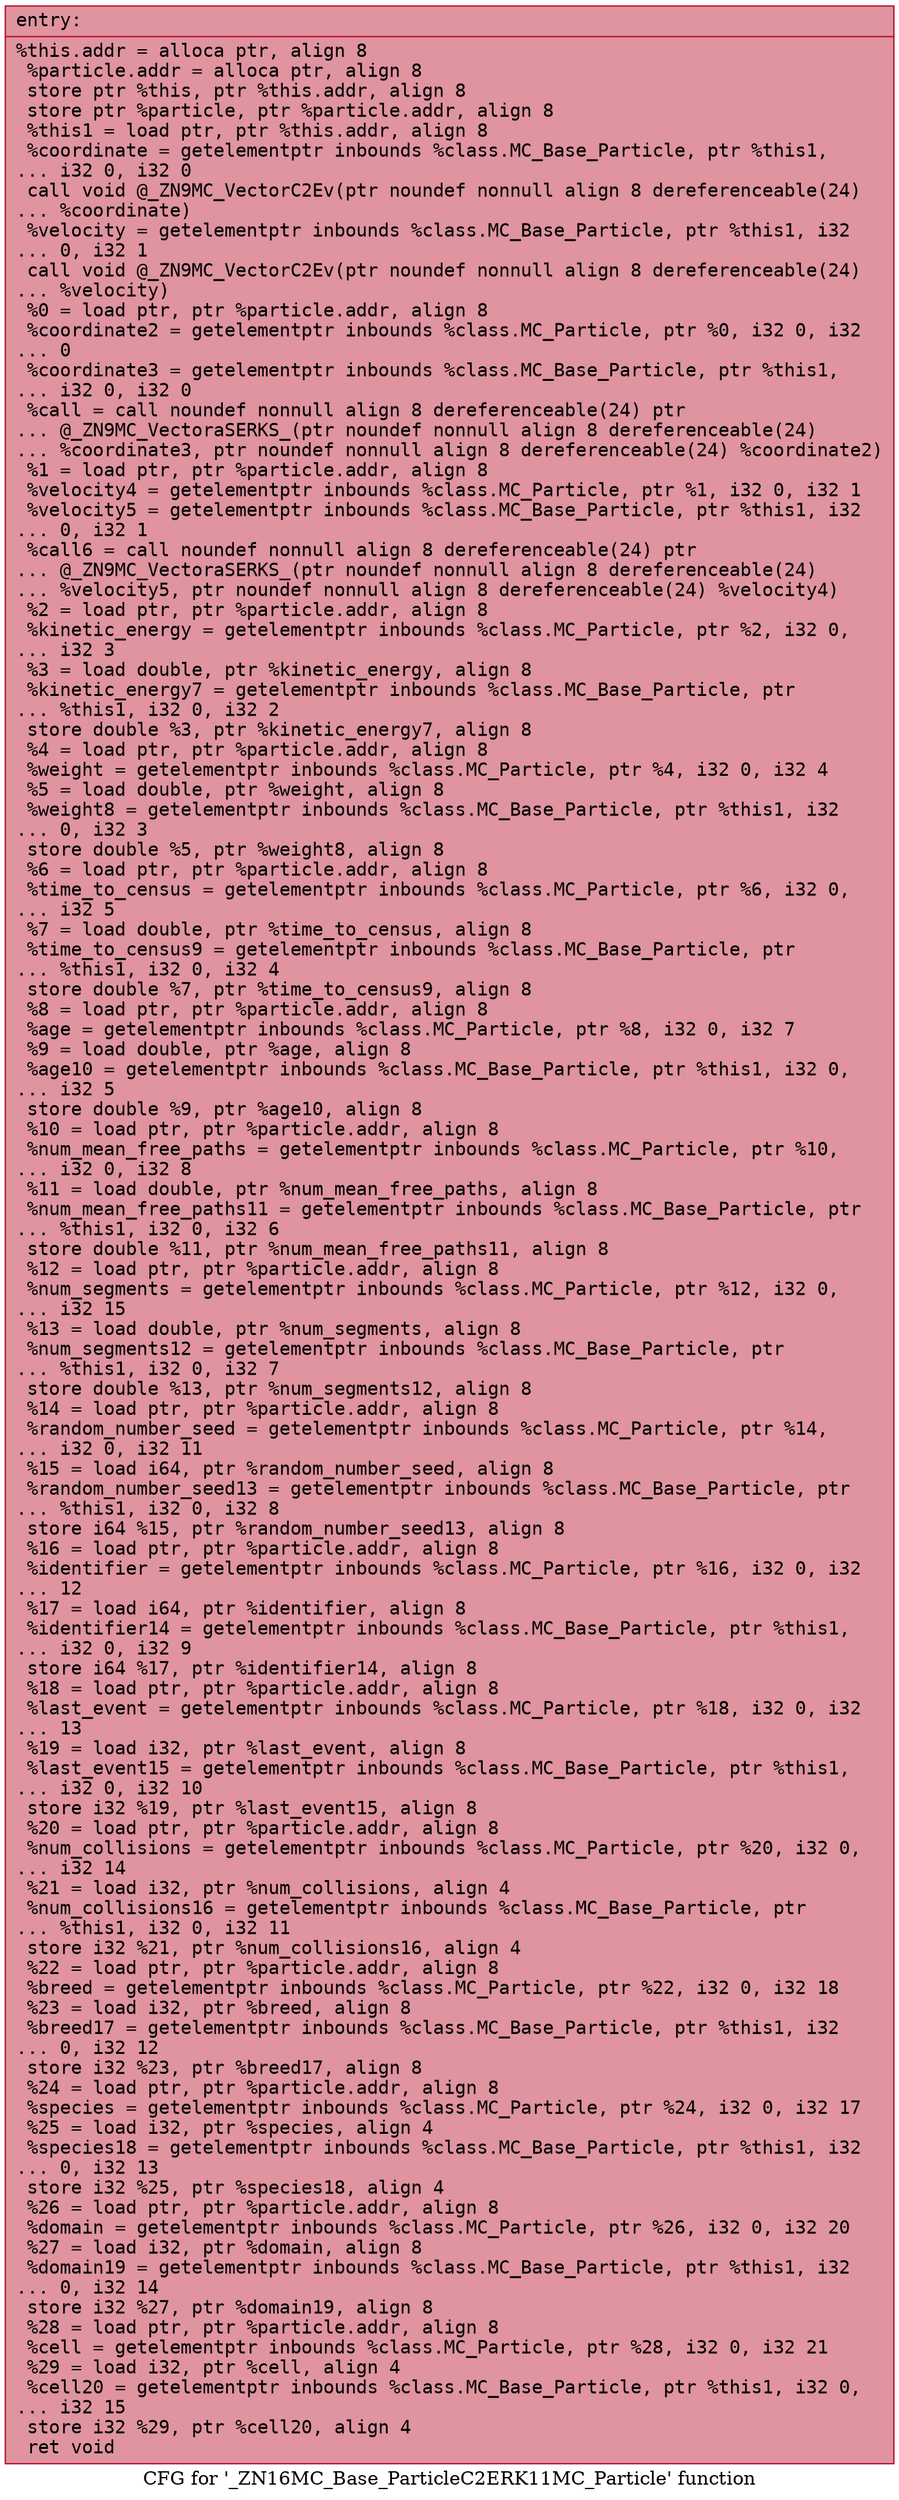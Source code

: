 digraph "CFG for '_ZN16MC_Base_ParticleC2ERK11MC_Particle' function" {
	label="CFG for '_ZN16MC_Base_ParticleC2ERK11MC_Particle' function";

	Node0x55907113af20 [shape=record,color="#b70d28ff", style=filled, fillcolor="#b70d2870" fontname="Courier",label="{entry:\l|  %this.addr = alloca ptr, align 8\l  %particle.addr = alloca ptr, align 8\l  store ptr %this, ptr %this.addr, align 8\l  store ptr %particle, ptr %particle.addr, align 8\l  %this1 = load ptr, ptr %this.addr, align 8\l  %coordinate = getelementptr inbounds %class.MC_Base_Particle, ptr %this1,\l... i32 0, i32 0\l  call void @_ZN9MC_VectorC2Ev(ptr noundef nonnull align 8 dereferenceable(24)\l... %coordinate)\l  %velocity = getelementptr inbounds %class.MC_Base_Particle, ptr %this1, i32\l... 0, i32 1\l  call void @_ZN9MC_VectorC2Ev(ptr noundef nonnull align 8 dereferenceable(24)\l... %velocity)\l  %0 = load ptr, ptr %particle.addr, align 8\l  %coordinate2 = getelementptr inbounds %class.MC_Particle, ptr %0, i32 0, i32\l... 0\l  %coordinate3 = getelementptr inbounds %class.MC_Base_Particle, ptr %this1,\l... i32 0, i32 0\l  %call = call noundef nonnull align 8 dereferenceable(24) ptr\l... @_ZN9MC_VectoraSERKS_(ptr noundef nonnull align 8 dereferenceable(24)\l... %coordinate3, ptr noundef nonnull align 8 dereferenceable(24) %coordinate2)\l  %1 = load ptr, ptr %particle.addr, align 8\l  %velocity4 = getelementptr inbounds %class.MC_Particle, ptr %1, i32 0, i32 1\l  %velocity5 = getelementptr inbounds %class.MC_Base_Particle, ptr %this1, i32\l... 0, i32 1\l  %call6 = call noundef nonnull align 8 dereferenceable(24) ptr\l... @_ZN9MC_VectoraSERKS_(ptr noundef nonnull align 8 dereferenceable(24)\l... %velocity5, ptr noundef nonnull align 8 dereferenceable(24) %velocity4)\l  %2 = load ptr, ptr %particle.addr, align 8\l  %kinetic_energy = getelementptr inbounds %class.MC_Particle, ptr %2, i32 0,\l... i32 3\l  %3 = load double, ptr %kinetic_energy, align 8\l  %kinetic_energy7 = getelementptr inbounds %class.MC_Base_Particle, ptr\l... %this1, i32 0, i32 2\l  store double %3, ptr %kinetic_energy7, align 8\l  %4 = load ptr, ptr %particle.addr, align 8\l  %weight = getelementptr inbounds %class.MC_Particle, ptr %4, i32 0, i32 4\l  %5 = load double, ptr %weight, align 8\l  %weight8 = getelementptr inbounds %class.MC_Base_Particle, ptr %this1, i32\l... 0, i32 3\l  store double %5, ptr %weight8, align 8\l  %6 = load ptr, ptr %particle.addr, align 8\l  %time_to_census = getelementptr inbounds %class.MC_Particle, ptr %6, i32 0,\l... i32 5\l  %7 = load double, ptr %time_to_census, align 8\l  %time_to_census9 = getelementptr inbounds %class.MC_Base_Particle, ptr\l... %this1, i32 0, i32 4\l  store double %7, ptr %time_to_census9, align 8\l  %8 = load ptr, ptr %particle.addr, align 8\l  %age = getelementptr inbounds %class.MC_Particle, ptr %8, i32 0, i32 7\l  %9 = load double, ptr %age, align 8\l  %age10 = getelementptr inbounds %class.MC_Base_Particle, ptr %this1, i32 0,\l... i32 5\l  store double %9, ptr %age10, align 8\l  %10 = load ptr, ptr %particle.addr, align 8\l  %num_mean_free_paths = getelementptr inbounds %class.MC_Particle, ptr %10,\l... i32 0, i32 8\l  %11 = load double, ptr %num_mean_free_paths, align 8\l  %num_mean_free_paths11 = getelementptr inbounds %class.MC_Base_Particle, ptr\l... %this1, i32 0, i32 6\l  store double %11, ptr %num_mean_free_paths11, align 8\l  %12 = load ptr, ptr %particle.addr, align 8\l  %num_segments = getelementptr inbounds %class.MC_Particle, ptr %12, i32 0,\l... i32 15\l  %13 = load double, ptr %num_segments, align 8\l  %num_segments12 = getelementptr inbounds %class.MC_Base_Particle, ptr\l... %this1, i32 0, i32 7\l  store double %13, ptr %num_segments12, align 8\l  %14 = load ptr, ptr %particle.addr, align 8\l  %random_number_seed = getelementptr inbounds %class.MC_Particle, ptr %14,\l... i32 0, i32 11\l  %15 = load i64, ptr %random_number_seed, align 8\l  %random_number_seed13 = getelementptr inbounds %class.MC_Base_Particle, ptr\l... %this1, i32 0, i32 8\l  store i64 %15, ptr %random_number_seed13, align 8\l  %16 = load ptr, ptr %particle.addr, align 8\l  %identifier = getelementptr inbounds %class.MC_Particle, ptr %16, i32 0, i32\l... 12\l  %17 = load i64, ptr %identifier, align 8\l  %identifier14 = getelementptr inbounds %class.MC_Base_Particle, ptr %this1,\l... i32 0, i32 9\l  store i64 %17, ptr %identifier14, align 8\l  %18 = load ptr, ptr %particle.addr, align 8\l  %last_event = getelementptr inbounds %class.MC_Particle, ptr %18, i32 0, i32\l... 13\l  %19 = load i32, ptr %last_event, align 8\l  %last_event15 = getelementptr inbounds %class.MC_Base_Particle, ptr %this1,\l... i32 0, i32 10\l  store i32 %19, ptr %last_event15, align 8\l  %20 = load ptr, ptr %particle.addr, align 8\l  %num_collisions = getelementptr inbounds %class.MC_Particle, ptr %20, i32 0,\l... i32 14\l  %21 = load i32, ptr %num_collisions, align 4\l  %num_collisions16 = getelementptr inbounds %class.MC_Base_Particle, ptr\l... %this1, i32 0, i32 11\l  store i32 %21, ptr %num_collisions16, align 4\l  %22 = load ptr, ptr %particle.addr, align 8\l  %breed = getelementptr inbounds %class.MC_Particle, ptr %22, i32 0, i32 18\l  %23 = load i32, ptr %breed, align 8\l  %breed17 = getelementptr inbounds %class.MC_Base_Particle, ptr %this1, i32\l... 0, i32 12\l  store i32 %23, ptr %breed17, align 8\l  %24 = load ptr, ptr %particle.addr, align 8\l  %species = getelementptr inbounds %class.MC_Particle, ptr %24, i32 0, i32 17\l  %25 = load i32, ptr %species, align 4\l  %species18 = getelementptr inbounds %class.MC_Base_Particle, ptr %this1, i32\l... 0, i32 13\l  store i32 %25, ptr %species18, align 4\l  %26 = load ptr, ptr %particle.addr, align 8\l  %domain = getelementptr inbounds %class.MC_Particle, ptr %26, i32 0, i32 20\l  %27 = load i32, ptr %domain, align 8\l  %domain19 = getelementptr inbounds %class.MC_Base_Particle, ptr %this1, i32\l... 0, i32 14\l  store i32 %27, ptr %domain19, align 8\l  %28 = load ptr, ptr %particle.addr, align 8\l  %cell = getelementptr inbounds %class.MC_Particle, ptr %28, i32 0, i32 21\l  %29 = load i32, ptr %cell, align 4\l  %cell20 = getelementptr inbounds %class.MC_Base_Particle, ptr %this1, i32 0,\l... i32 15\l  store i32 %29, ptr %cell20, align 4\l  ret void\l}"];
}
